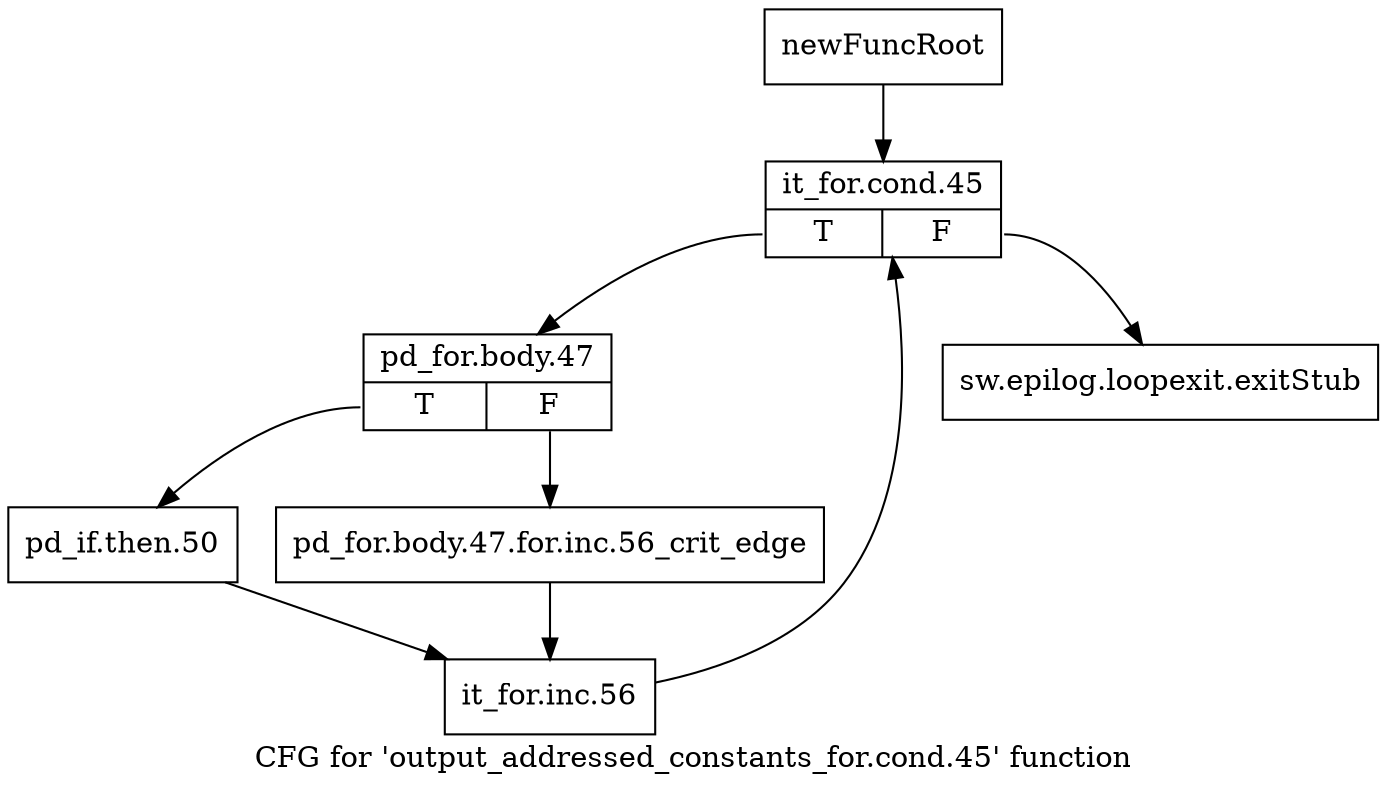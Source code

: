 digraph "CFG for 'output_addressed_constants_for.cond.45' function" {
	label="CFG for 'output_addressed_constants_for.cond.45' function";

	Node0xc672620 [shape=record,label="{newFuncRoot}"];
	Node0xc672620 -> Node0xc6726c0;
	Node0xc672670 [shape=record,label="{sw.epilog.loopexit.exitStub}"];
	Node0xc6726c0 [shape=record,label="{it_for.cond.45|{<s0>T|<s1>F}}"];
	Node0xc6726c0:s0 -> Node0xc672710;
	Node0xc6726c0:s1 -> Node0xc672670;
	Node0xc672710 [shape=record,label="{pd_for.body.47|{<s0>T|<s1>F}}"];
	Node0xc672710:s0 -> Node0xc6727b0;
	Node0xc672710:s1 -> Node0xc672760;
	Node0xc672760 [shape=record,label="{pd_for.body.47.for.inc.56_crit_edge}"];
	Node0xc672760 -> Node0xc672800;
	Node0xc6727b0 [shape=record,label="{pd_if.then.50}"];
	Node0xc6727b0 -> Node0xc672800;
	Node0xc672800 [shape=record,label="{it_for.inc.56}"];
	Node0xc672800 -> Node0xc6726c0;
}
